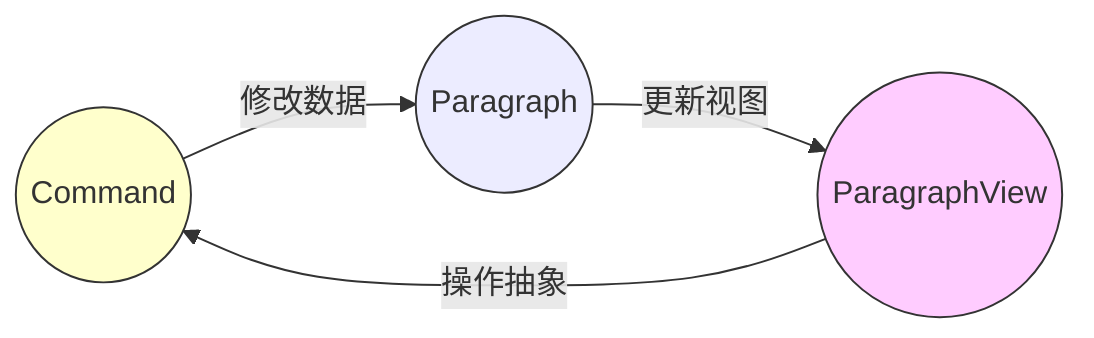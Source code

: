 graph LR

c((Command))
p((Paragraph))
pv((ParagraphView))

c -->|修改数据|p
p -->|更新视图| pv
pv -->|操作抽象| c


style pv fill:#fcf,stroke:#333;
style c  fill:#ffc,stroke:#333;
style p  stroke:#333;